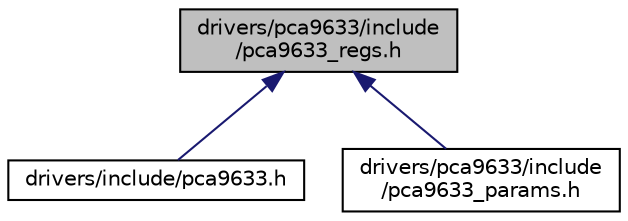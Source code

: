 digraph "drivers/pca9633/include/pca9633_regs.h"
{
 // LATEX_PDF_SIZE
  edge [fontname="Helvetica",fontsize="10",labelfontname="Helvetica",labelfontsize="10"];
  node [fontname="Helvetica",fontsize="10",shape=record];
  Node1 [label="drivers/pca9633/include\l/pca9633_regs.h",height=0.2,width=0.4,color="black", fillcolor="grey75", style="filled", fontcolor="black",tooltip="Register definitions for the PCA9633 I2C PWM controller."];
  Node1 -> Node2 [dir="back",color="midnightblue",fontsize="10",style="solid",fontname="Helvetica"];
  Node2 [label="drivers/include/pca9633.h",height=0.2,width=0.4,color="black", fillcolor="white", style="filled",URL="$pca9633_8h.html",tooltip=" "];
  Node1 -> Node3 [dir="back",color="midnightblue",fontsize="10",style="solid",fontname="Helvetica"];
  Node3 [label="drivers/pca9633/include\l/pca9633_params.h",height=0.2,width=0.4,color="black", fillcolor="white", style="filled",URL="$pca9633__params_8h.html",tooltip="Default configuration for the PCA9633 I2C PWM controller."];
}
